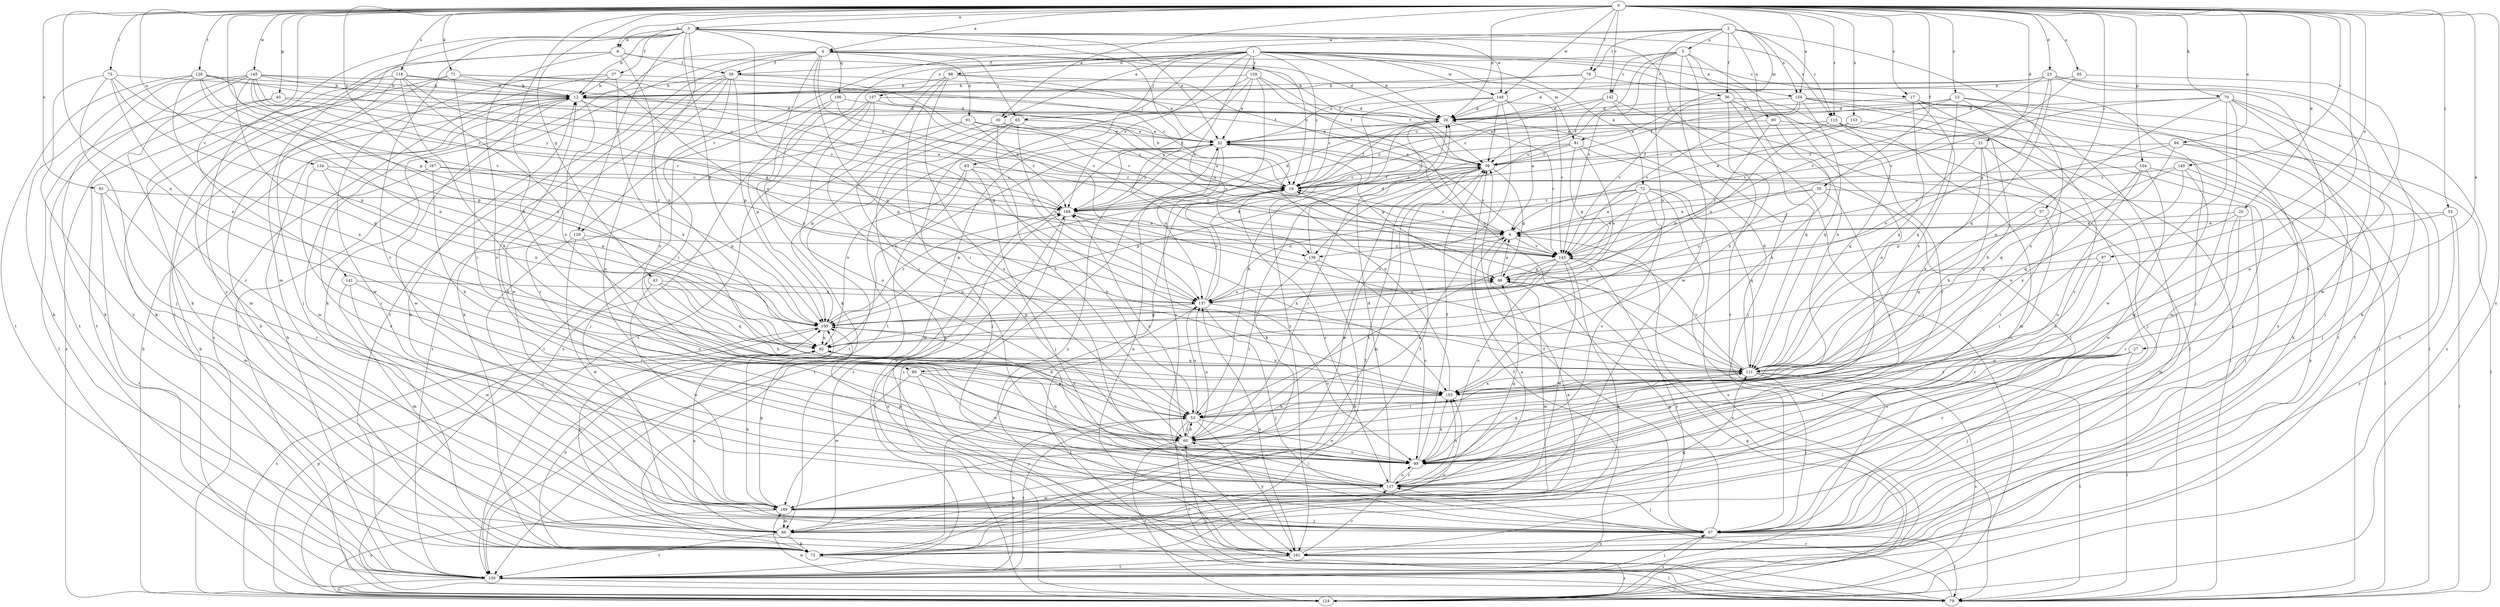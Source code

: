 strict digraph  {
0;
1;
2;
3;
4;
5;
6;
8;
12;
13;
17;
19;
20;
21;
23;
26;
27;
30;
32;
35;
36;
37;
38;
39;
40;
43;
46;
53;
55;
57;
60;
63;
65;
67;
70;
71;
72;
73;
75;
78;
79;
81;
86;
89;
90;
91;
92;
93;
94;
95;
97;
98;
99;
104;
105;
106;
111;
115;
117;
118;
124;
126;
129;
130;
134;
136;
137;
140;
141;
142;
143;
145;
148;
149;
153;
154;
155;
157;
159;
161;
167;
168;
0 -> 3  [label=a];
0 -> 4  [label=a];
0 -> 8  [label=b];
0 -> 13  [label=c];
0 -> 17  [label=c];
0 -> 20  [label=d];
0 -> 21  [label=d];
0 -> 23  [label=d];
0 -> 26  [label=d];
0 -> 27  [label=e];
0 -> 30  [label=e];
0 -> 35  [label=f];
0 -> 40  [label=g];
0 -> 43  [label=g];
0 -> 53  [label=h];
0 -> 55  [label=i];
0 -> 57  [label=i];
0 -> 60  [label=i];
0 -> 70  [label=k];
0 -> 71  [label=k];
0 -> 75  [label=l];
0 -> 78  [label=l];
0 -> 81  [label=m];
0 -> 89  [label=n];
0 -> 93  [label=o];
0 -> 94  [label=o];
0 -> 95  [label=o];
0 -> 97  [label=o];
0 -> 104  [label=p];
0 -> 105  [label=p];
0 -> 115  [label=r];
0 -> 118  [label=s];
0 -> 124  [label=s];
0 -> 126  [label=t];
0 -> 134  [label=u];
0 -> 140  [label=v];
0 -> 141  [label=v];
0 -> 142  [label=v];
0 -> 145  [label=w];
0 -> 148  [label=w];
0 -> 153  [label=x];
0 -> 154  [label=x];
0 -> 167  [label=z];
1 -> 17  [label=c];
1 -> 19  [label=c];
1 -> 26  [label=d];
1 -> 36  [label=f];
1 -> 63  [label=j];
1 -> 65  [label=j];
1 -> 72  [label=k];
1 -> 73  [label=k];
1 -> 81  [label=m];
1 -> 98  [label=o];
1 -> 129  [label=t];
1 -> 136  [label=u];
1 -> 148  [label=w];
1 -> 154  [label=x];
1 -> 157  [label=y];
1 -> 159  [label=y];
1 -> 168  [label=z];
2 -> 4  [label=a];
2 -> 5  [label=a];
2 -> 30  [label=e];
2 -> 36  [label=f];
2 -> 78  [label=l];
2 -> 89  [label=n];
2 -> 90  [label=n];
2 -> 99  [label=o];
2 -> 115  [label=r];
2 -> 154  [label=x];
3 -> 8  [label=b];
3 -> 12  [label=b];
3 -> 32  [label=e];
3 -> 37  [label=f];
3 -> 46  [label=g];
3 -> 86  [label=m];
3 -> 99  [label=o];
3 -> 105  [label=p];
3 -> 106  [label=q];
3 -> 111  [label=q];
3 -> 115  [label=r];
3 -> 117  [label=r];
3 -> 124  [label=s];
3 -> 129  [label=t];
3 -> 148  [label=w];
3 -> 161  [label=y];
4 -> 19  [label=c];
4 -> 26  [label=d];
4 -> 38  [label=f];
4 -> 65  [label=j];
4 -> 73  [label=k];
4 -> 79  [label=l];
4 -> 91  [label=n];
4 -> 111  [label=q];
4 -> 130  [label=t];
4 -> 136  [label=u];
4 -> 155  [label=x];
5 -> 38  [label=f];
5 -> 53  [label=h];
5 -> 99  [label=o];
5 -> 130  [label=t];
5 -> 136  [label=u];
5 -> 142  [label=v];
5 -> 143  [label=v];
5 -> 149  [label=w];
6 -> 19  [label=c];
6 -> 136  [label=u];
6 -> 143  [label=v];
8 -> 38  [label=f];
8 -> 39  [label=f];
8 -> 73  [label=k];
8 -> 92  [label=n];
8 -> 99  [label=o];
8 -> 130  [label=t];
12 -> 26  [label=d];
12 -> 86  [label=m];
12 -> 117  [label=r];
12 -> 137  [label=u];
12 -> 149  [label=w];
13 -> 6  [label=a];
13 -> 19  [label=c];
13 -> 26  [label=d];
13 -> 79  [label=l];
13 -> 111  [label=q];
13 -> 117  [label=r];
13 -> 130  [label=t];
17 -> 26  [label=d];
17 -> 53  [label=h];
17 -> 67  [label=j];
17 -> 111  [label=q];
17 -> 155  [label=x];
17 -> 161  [label=y];
19 -> 12  [label=b];
19 -> 39  [label=f];
19 -> 73  [label=k];
19 -> 105  [label=p];
19 -> 117  [label=r];
19 -> 168  [label=z];
20 -> 6  [label=a];
20 -> 60  [label=i];
20 -> 86  [label=m];
20 -> 117  [label=r];
21 -> 39  [label=f];
21 -> 53  [label=h];
21 -> 117  [label=r];
21 -> 137  [label=u];
21 -> 155  [label=x];
23 -> 12  [label=b];
23 -> 26  [label=d];
23 -> 46  [label=g];
23 -> 73  [label=k];
23 -> 99  [label=o];
23 -> 111  [label=q];
23 -> 143  [label=v];
23 -> 149  [label=w];
26 -> 32  [label=e];
26 -> 53  [label=h];
26 -> 73  [label=k];
26 -> 143  [label=v];
27 -> 67  [label=j];
27 -> 79  [label=l];
27 -> 99  [label=o];
27 -> 111  [label=q];
27 -> 117  [label=r];
27 -> 155  [label=x];
30 -> 32  [label=e];
30 -> 53  [label=h];
30 -> 105  [label=p];
30 -> 143  [label=v];
32 -> 39  [label=f];
32 -> 46  [label=g];
32 -> 86  [label=m];
32 -> 92  [label=n];
32 -> 124  [label=s];
32 -> 137  [label=u];
32 -> 143  [label=v];
32 -> 161  [label=y];
32 -> 168  [label=z];
35 -> 6  [label=a];
35 -> 60  [label=i];
35 -> 67  [label=j];
35 -> 137  [label=u];
35 -> 168  [label=z];
36 -> 26  [label=d];
36 -> 67  [label=j];
36 -> 111  [label=q];
36 -> 117  [label=r];
36 -> 143  [label=v];
36 -> 155  [label=x];
37 -> 12  [label=b];
37 -> 124  [label=s];
37 -> 143  [label=v];
37 -> 149  [label=w];
37 -> 155  [label=x];
38 -> 12  [label=b];
38 -> 39  [label=f];
38 -> 60  [label=i];
38 -> 73  [label=k];
38 -> 99  [label=o];
38 -> 105  [label=p];
38 -> 143  [label=v];
38 -> 149  [label=w];
39 -> 19  [label=c];
39 -> 46  [label=g];
39 -> 60  [label=i];
39 -> 86  [label=m];
39 -> 105  [label=p];
39 -> 149  [label=w];
40 -> 26  [label=d];
40 -> 79  [label=l];
40 -> 124  [label=s];
40 -> 168  [label=z];
43 -> 53  [label=h];
43 -> 111  [label=q];
43 -> 137  [label=u];
43 -> 149  [label=w];
46 -> 6  [label=a];
46 -> 86  [label=m];
46 -> 137  [label=u];
53 -> 60  [label=i];
53 -> 79  [label=l];
53 -> 99  [label=o];
53 -> 130  [label=t];
53 -> 137  [label=u];
53 -> 161  [label=y];
55 -> 6  [label=a];
55 -> 79  [label=l];
55 -> 92  [label=n];
55 -> 161  [label=y];
57 -> 6  [label=a];
57 -> 99  [label=o];
57 -> 111  [label=q];
60 -> 6  [label=a];
60 -> 53  [label=h];
60 -> 99  [label=o];
60 -> 105  [label=p];
60 -> 124  [label=s];
60 -> 137  [label=u];
60 -> 168  [label=z];
63 -> 19  [label=c];
63 -> 53  [label=h];
63 -> 67  [label=j];
63 -> 92  [label=n];
63 -> 130  [label=t];
65 -> 6  [label=a];
65 -> 32  [label=e];
65 -> 67  [label=j];
65 -> 130  [label=t];
65 -> 137  [label=u];
65 -> 161  [label=y];
67 -> 12  [label=b];
67 -> 39  [label=f];
67 -> 46  [label=g];
67 -> 79  [label=l];
67 -> 124  [label=s];
67 -> 161  [label=y];
70 -> 26  [label=d];
70 -> 67  [label=j];
70 -> 86  [label=m];
70 -> 111  [label=q];
70 -> 124  [label=s];
70 -> 130  [label=t];
70 -> 143  [label=v];
70 -> 149  [label=w];
71 -> 12  [label=b];
71 -> 19  [label=c];
71 -> 60  [label=i];
71 -> 67  [label=j];
71 -> 130  [label=t];
71 -> 137  [label=u];
72 -> 6  [label=a];
72 -> 79  [label=l];
72 -> 92  [label=n];
72 -> 99  [label=o];
72 -> 111  [label=q];
72 -> 124  [label=s];
72 -> 137  [label=u];
72 -> 168  [label=z];
73 -> 6  [label=a];
73 -> 12  [label=b];
73 -> 39  [label=f];
73 -> 79  [label=l];
73 -> 92  [label=n];
73 -> 155  [label=x];
75 -> 12  [label=b];
75 -> 67  [label=j];
75 -> 92  [label=n];
75 -> 105  [label=p];
75 -> 143  [label=v];
75 -> 161  [label=y];
78 -> 12  [label=b];
78 -> 19  [label=c];
78 -> 32  [label=e];
78 -> 67  [label=j];
79 -> 12  [label=b];
79 -> 60  [label=i];
79 -> 117  [label=r];
79 -> 149  [label=w];
79 -> 168  [label=z];
81 -> 19  [label=c];
81 -> 39  [label=f];
81 -> 46  [label=g];
81 -> 67  [label=j];
81 -> 137  [label=u];
81 -> 168  [label=z];
86 -> 39  [label=f];
86 -> 73  [label=k];
86 -> 92  [label=n];
86 -> 105  [label=p];
86 -> 111  [label=q];
86 -> 130  [label=t];
86 -> 168  [label=z];
89 -> 99  [label=o];
89 -> 149  [label=w];
89 -> 155  [label=x];
89 -> 161  [label=y];
90 -> 32  [label=e];
90 -> 79  [label=l];
90 -> 105  [label=p];
90 -> 155  [label=x];
91 -> 19  [label=c];
91 -> 32  [label=e];
91 -> 67  [label=j];
91 -> 130  [label=t];
91 -> 168  [label=z];
92 -> 46  [label=g];
92 -> 111  [label=q];
93 -> 86  [label=m];
93 -> 117  [label=r];
93 -> 130  [label=t];
93 -> 168  [label=z];
94 -> 39  [label=f];
94 -> 67  [label=j];
94 -> 79  [label=l];
94 -> 111  [label=q];
94 -> 143  [label=v];
95 -> 12  [label=b];
95 -> 99  [label=o];
95 -> 143  [label=v];
97 -> 46  [label=g];
97 -> 117  [label=r];
97 -> 155  [label=x];
98 -> 6  [label=a];
98 -> 12  [label=b];
98 -> 32  [label=e];
98 -> 60  [label=i];
98 -> 99  [label=o];
98 -> 117  [label=r];
99 -> 39  [label=f];
99 -> 92  [label=n];
99 -> 111  [label=q];
99 -> 117  [label=r];
99 -> 155  [label=x];
104 -> 19  [label=c];
104 -> 99  [label=o];
104 -> 149  [label=w];
104 -> 155  [label=x];
104 -> 161  [label=y];
105 -> 92  [label=n];
105 -> 124  [label=s];
105 -> 155  [label=x];
105 -> 168  [label=z];
106 -> 26  [label=d];
106 -> 79  [label=l];
106 -> 124  [label=s];
106 -> 137  [label=u];
111 -> 19  [label=c];
111 -> 26  [label=d];
111 -> 60  [label=i];
111 -> 67  [label=j];
111 -> 79  [label=l];
111 -> 124  [label=s];
111 -> 143  [label=v];
111 -> 155  [label=x];
111 -> 168  [label=z];
115 -> 32  [label=e];
115 -> 67  [label=j];
115 -> 86  [label=m];
115 -> 111  [label=q];
115 -> 137  [label=u];
117 -> 12  [label=b];
117 -> 26  [label=d];
117 -> 46  [label=g];
117 -> 60  [label=i];
117 -> 67  [label=j];
117 -> 99  [label=o];
117 -> 105  [label=p];
117 -> 149  [label=w];
117 -> 155  [label=x];
118 -> 6  [label=a];
118 -> 12  [label=b];
118 -> 46  [label=g];
118 -> 53  [label=h];
118 -> 73  [label=k];
118 -> 86  [label=m];
118 -> 155  [label=x];
124 -> 6  [label=a];
124 -> 12  [label=b];
124 -> 46  [label=g];
124 -> 105  [label=p];
126 -> 12  [label=b];
126 -> 19  [label=c];
126 -> 73  [label=k];
126 -> 92  [label=n];
126 -> 105  [label=p];
126 -> 130  [label=t];
126 -> 155  [label=x];
126 -> 168  [label=z];
129 -> 67  [label=j];
129 -> 99  [label=o];
129 -> 143  [label=v];
129 -> 149  [label=w];
130 -> 12  [label=b];
130 -> 32  [label=e];
130 -> 39  [label=f];
130 -> 53  [label=h];
130 -> 67  [label=j];
130 -> 79  [label=l];
130 -> 124  [label=s];
134 -> 19  [label=c];
134 -> 60  [label=i];
134 -> 92  [label=n];
134 -> 105  [label=p];
136 -> 26  [label=d];
136 -> 60  [label=i];
136 -> 73  [label=k];
136 -> 99  [label=o];
137 -> 19  [label=c];
137 -> 26  [label=d];
137 -> 67  [label=j];
137 -> 79  [label=l];
137 -> 99  [label=o];
137 -> 105  [label=p];
140 -> 19  [label=c];
140 -> 79  [label=l];
140 -> 99  [label=o];
140 -> 105  [label=p];
140 -> 111  [label=q];
141 -> 60  [label=i];
141 -> 86  [label=m];
141 -> 137  [label=u];
141 -> 149  [label=w];
142 -> 26  [label=d];
142 -> 39  [label=f];
142 -> 67  [label=j];
142 -> 79  [label=l];
142 -> 168  [label=z];
143 -> 46  [label=g];
143 -> 53  [label=h];
143 -> 73  [label=k];
143 -> 99  [label=o];
143 -> 149  [label=w];
143 -> 161  [label=y];
145 -> 12  [label=b];
145 -> 19  [label=c];
145 -> 39  [label=f];
145 -> 73  [label=k];
145 -> 92  [label=n];
145 -> 111  [label=q];
145 -> 117  [label=r];
145 -> 130  [label=t];
145 -> 143  [label=v];
145 -> 168  [label=z];
148 -> 6  [label=a];
148 -> 19  [label=c];
148 -> 26  [label=d];
148 -> 39  [label=f];
148 -> 60  [label=i];
148 -> 143  [label=v];
148 -> 161  [label=y];
149 -> 6  [label=a];
149 -> 67  [label=j];
149 -> 86  [label=m];
149 -> 92  [label=n];
149 -> 105  [label=p];
149 -> 124  [label=s];
153 -> 19  [label=c];
153 -> 32  [label=e];
153 -> 73  [label=k];
154 -> 26  [label=d];
154 -> 39  [label=f];
154 -> 79  [label=l];
154 -> 111  [label=q];
154 -> 130  [label=t];
154 -> 143  [label=v];
154 -> 161  [label=y];
155 -> 32  [label=e];
155 -> 53  [label=h];
157 -> 6  [label=a];
157 -> 26  [label=d];
157 -> 60  [label=i];
157 -> 99  [label=o];
157 -> 105  [label=p];
157 -> 130  [label=t];
159 -> 12  [label=b];
159 -> 32  [label=e];
159 -> 39  [label=f];
159 -> 111  [label=q];
159 -> 130  [label=t];
159 -> 161  [label=y];
159 -> 168  [label=z];
161 -> 32  [label=e];
161 -> 117  [label=r];
161 -> 124  [label=s];
161 -> 130  [label=t];
161 -> 137  [label=u];
167 -> 19  [label=c];
167 -> 53  [label=h];
167 -> 105  [label=p];
167 -> 117  [label=r];
168 -> 6  [label=a];
168 -> 26  [label=d];
168 -> 124  [label=s];
168 -> 155  [label=x];
}
